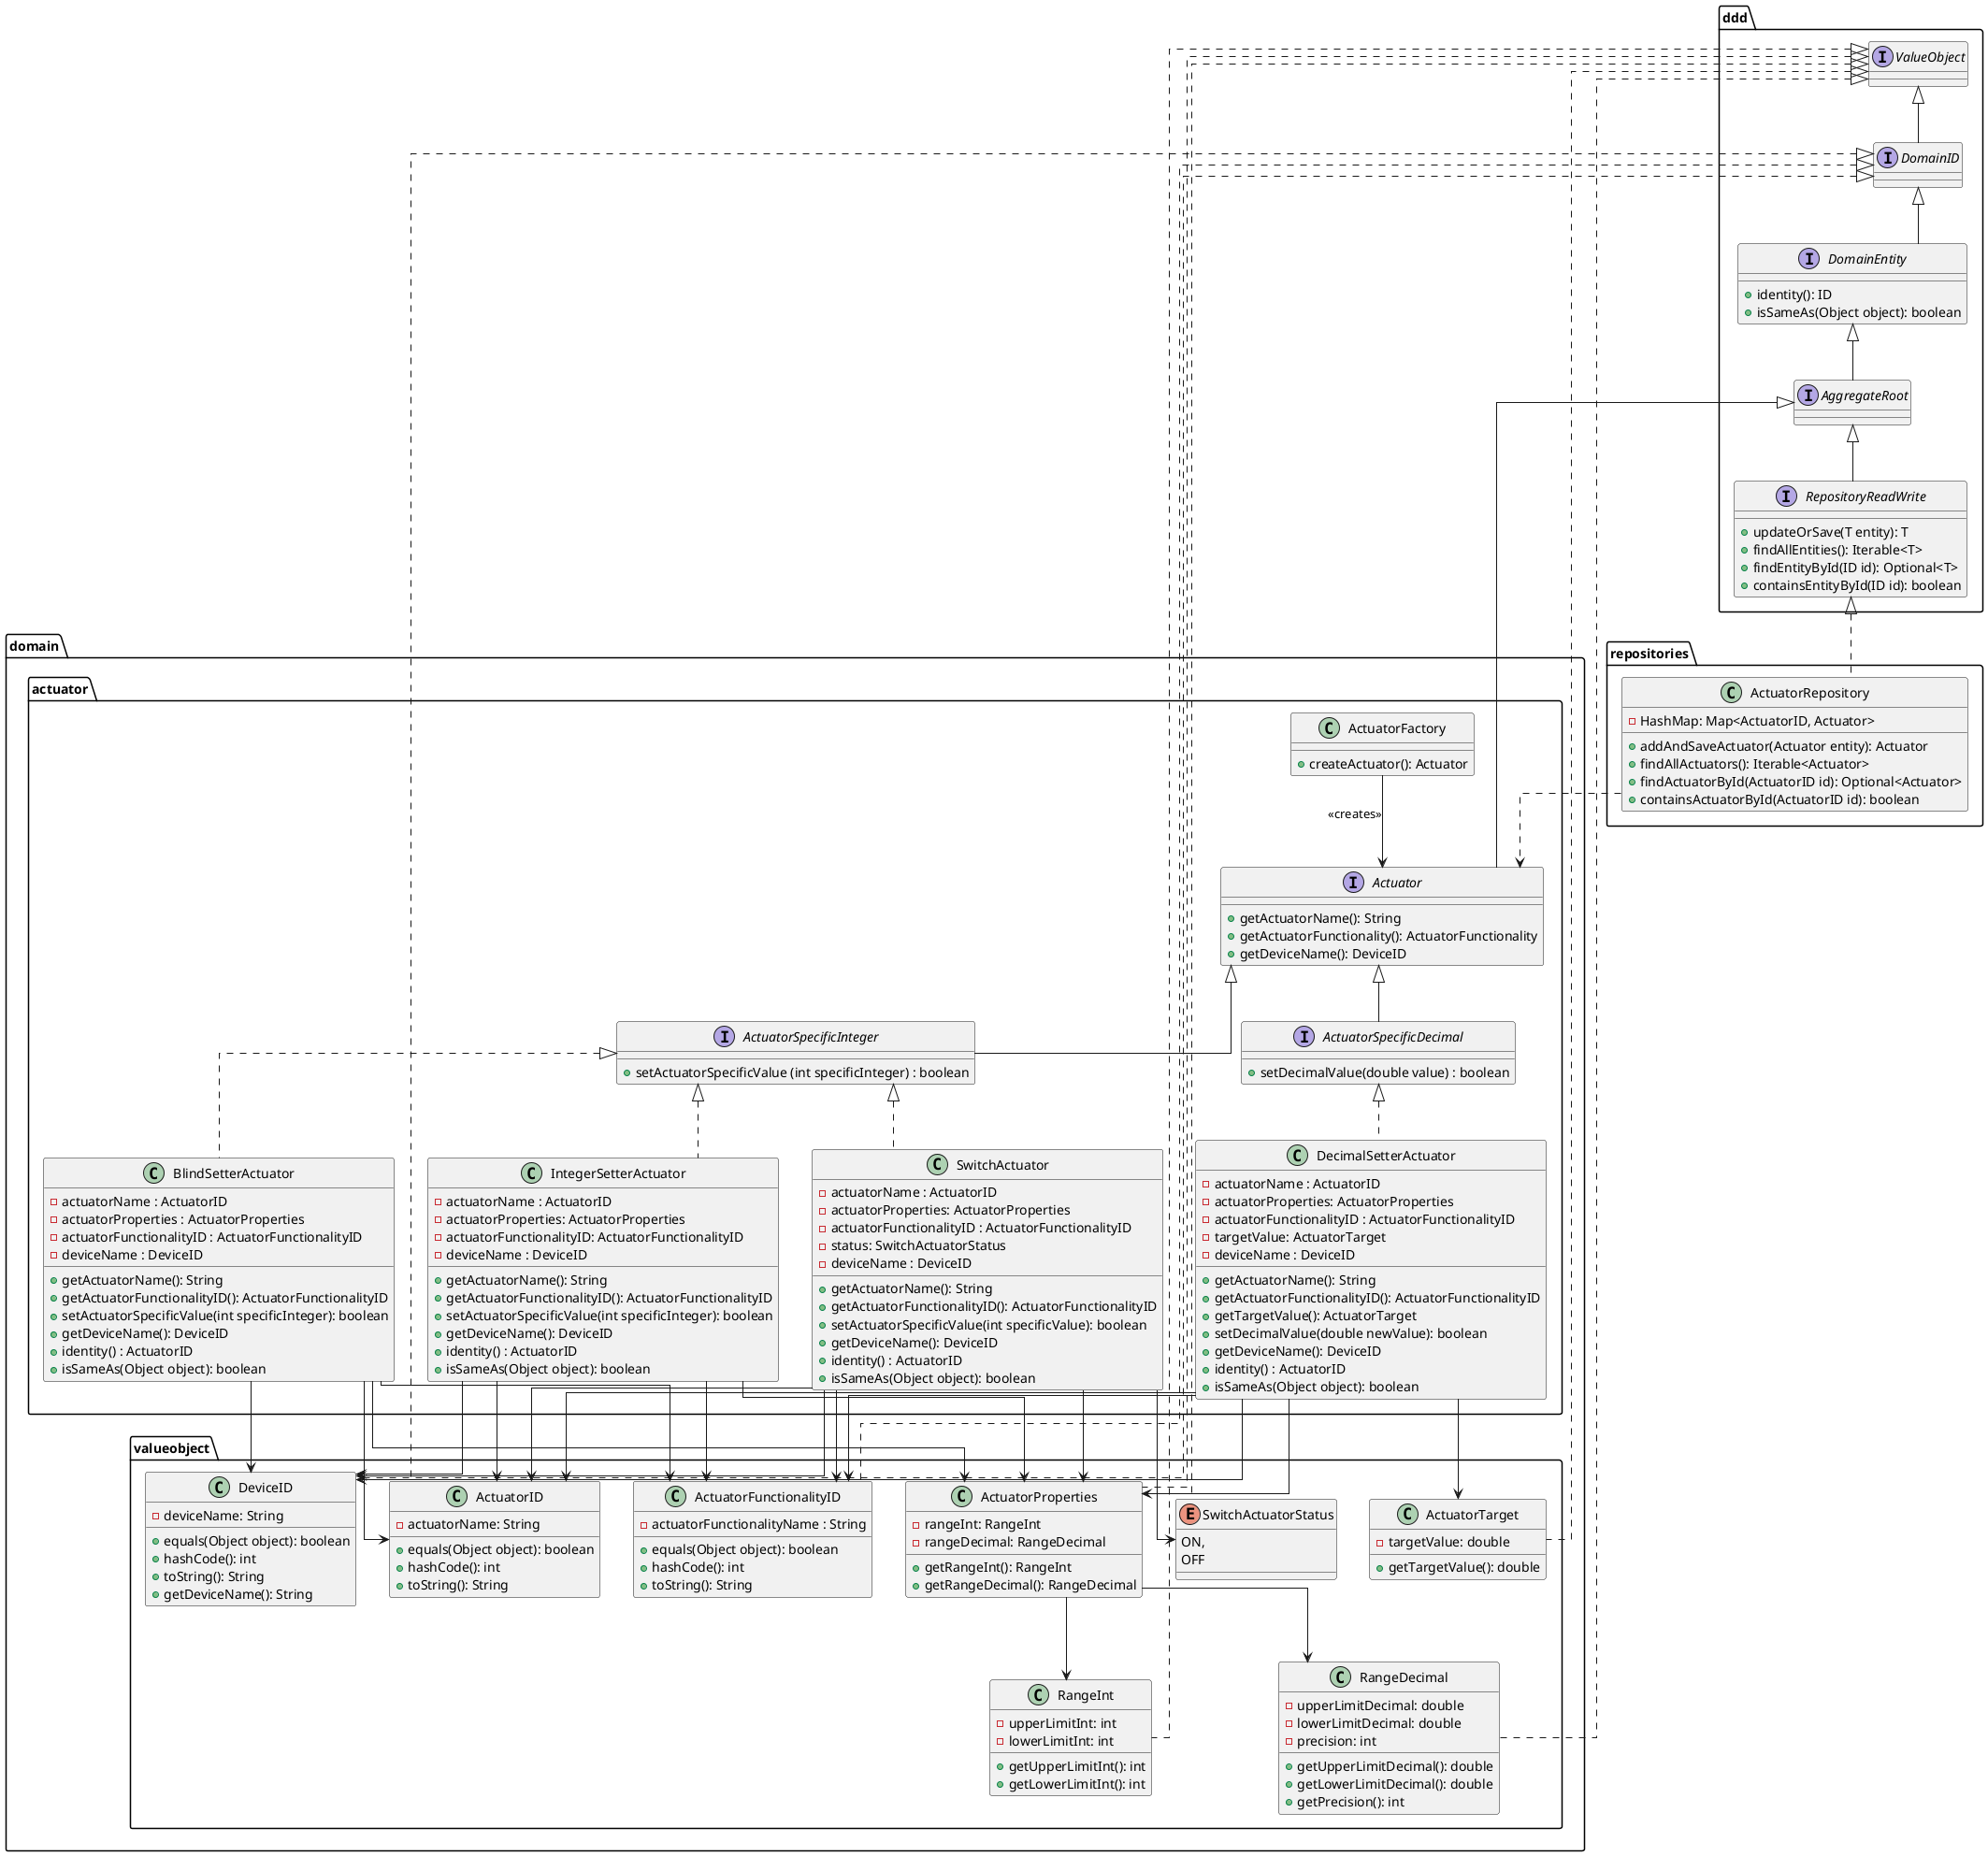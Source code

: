@startuml
'https://plantuml.com/class-diagram
skinparam linetype ortho

package ddd {
interface ValueObject{
}
interface DomainID extends ValueObject{
}
interface DomainEntity extends DomainID {
+identity(): ID
+isSameAs(Object object): boolean
}
interface AggregateRoot extends DomainEntity{
}
interface RepositoryReadWrite extends AggregateRoot{
+updateOrSave(T entity): T
+findAllEntities(): Iterable<T>
+findEntityById(ID id): Optional<T>
+containsEntityById(ID id): boolean
}

}
package domain{
package actuator {
interface Actuator

class ActuatorFactory{
+createActuator(): Actuator
}

interface Actuator implements ddd.AggregateRoot{
+getActuatorName(): String
+getActuatorFunctionality(): ActuatorFunctionality
+getDeviceName(): DeviceID
}

interface ActuatorSpecificDecimal extends Actuator{
+setDecimalValue(double value) : boolean
}
interface ActuatorSpecificInteger extends Actuator{
+setActuatorSpecificValue (int specificInteger) : boolean
}

class BlindSetterActuator implements ActuatorSpecificInteger{
-actuatorName : ActuatorID
-actuatorProperties : ActuatorProperties
-actuatorFunctionalityID : ActuatorFunctionalityID
-deviceName : DeviceID
+getActuatorName(): String
+getActuatorFunctionalityID(): ActuatorFunctionalityID
+setActuatorSpecificValue(int specificInteger): boolean
+getDeviceName(): DeviceID
+identity() : ActuatorID
+isSameAs(Object object): boolean
}
class DecimalSetterActuator implements ActuatorSpecificDecimal{
-actuatorName : ActuatorID
-actuatorProperties: ActuatorProperties
-actuatorFunctionalityID : ActuatorFunctionalityID
-targetValue: ActuatorTarget
-deviceName : DeviceID
+getActuatorName(): String
+getActuatorFunctionalityID(): ActuatorFunctionalityID
+getTargetValue(): ActuatorTarget
+setDecimalValue(double newValue): boolean
+getDeviceName(): DeviceID
+identity() : ActuatorID
+isSameAs(Object object): boolean
}

class IntegerSetterActuator implements ActuatorSpecificInteger{
-actuatorName : ActuatorID
-actuatorProperties: ActuatorProperties
-actuatorFunctionalityID: ActuatorFunctionalityID
-deviceName : DeviceID
+getActuatorName(): String
+getActuatorFunctionalityID(): ActuatorFunctionalityID
+setActuatorSpecificValue(int specificInteger): boolean
+getDeviceName(): DeviceID
+identity() : ActuatorID
+isSameAs(Object object): boolean
}

class SwitchActuator implements ActuatorSpecificInteger{
-actuatorName : ActuatorID
-actuatorProperties: ActuatorProperties
-actuatorFunctionalityID : ActuatorFunctionalityID
-status: SwitchActuatorStatus
-deviceName : DeviceID
+getActuatorName(): String
+getActuatorFunctionalityID(): ActuatorFunctionalityID
+setActuatorSpecificValue(int specificValue): boolean
+getDeviceName(): DeviceID
+identity() : ActuatorID
+isSameAs(Object object): boolean
}
}
ActuatorFactory --> Actuator: <<creates>>



package valueobject{
class ActuatorID implements ddd.DomainID{
-actuatorName: String
+ equals(Object object): boolean
+ hashCode(): int
+ toString(): String
}
class ActuatorProperties  implements ddd.ValueObject{
-rangeInt: RangeInt
-rangeDecimal: RangeDecimal
+getRangeInt(): RangeInt
+getRangeDecimal(): RangeDecimal
}

class RangeInt implements ddd.ValueObject{
-upperLimitInt: int
-lowerLimitInt: int
+getUpperLimitInt(): int
+getLowerLimitInt(): int
}

class RangeDecimal  implements ddd.ValueObject{
- upperLimitDecimal: double
- lowerLimitDecimal: double
- precision: int
+getUpperLimitDecimal(): double
+getLowerLimitDecimal(): double
+getPrecision(): int
}
Enum SwitchActuatorStatus implements ddd.ValueObject{
    ON,
    OFF
}


class ActuatorFunctionalityID implements ddd.DomainID{
   -actuatorFunctionalityName : String
   + equals(Object object): boolean
    + hashCode(): int
    + toString(): String

 }

class ActuatorTarget implements ddd.ValueObject{
- targetValue: double
+getTargetValue(): double
}
class DeviceID  implements ddd.DomainID{
-deviceName: String
+ equals(Object object): boolean
+ hashCode(): int
+ toString(): String
+ getDeviceName(): String
}

}
ActuatorProperties --> RangeInt
ActuatorProperties --> RangeDecimal
}
DecimalSetterActuator  -->  ActuatorProperties
DecimalSetterActuator  --> ActuatorID
DecimalSetterActuator  --> DeviceID
DecimalSetterActuator  --> ActuatorTarget
DecimalSetterActuator  -->  ActuatorFunctionalityID

IntegerSetterActuator  -->  ActuatorProperties
IntegerSetterActuator  --> ActuatorID
IntegerSetterActuator  --> DeviceID
IntegerSetterActuator  -->  ActuatorFunctionalityID

SwitchActuator  -->  ActuatorProperties
SwitchActuator  --> ActuatorID
SwitchActuator  --> DeviceID
SwitchActuator  -->  SwitchActuatorStatus
SwitchActuator  -->  ActuatorFunctionalityID

BlindSetterActuator  -->  ActuatorProperties
BlindSetterActuator  --> ActuatorID
BlindSetterActuator  --> DeviceID
BlindSetterActuator  -->  ActuatorFunctionalityID

package repositories{

class ActuatorRepository implements ddd.RepositoryReadWrite {
-HashMap: Map<ActuatorID, Actuator>
+addAndSaveActuator(Actuator entity): Actuator
+findAllActuators(): Iterable<Actuator>
+findActuatorById(ActuatorID id): Optional<Actuator>
+containsActuatorById(ActuatorID id): boolean
}
ActuatorRepository ..> Actuator
}
@enduml



